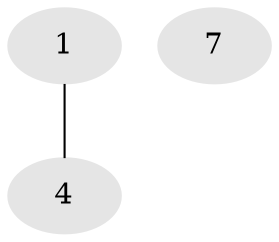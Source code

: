 // Generated by graph-tools (version 1.1) at 2025/46/02/15/25 05:46:28]
// undirected, 3 vertices, 1 edges
graph export_dot {
graph [start="1"]
  node [color=gray90,style=filled];
  1 [super="+2+3+11+13"];
  4 [super="+5+9+10"];
  7 [super="+6+14+16+20"];
  1 -- 4;
}
